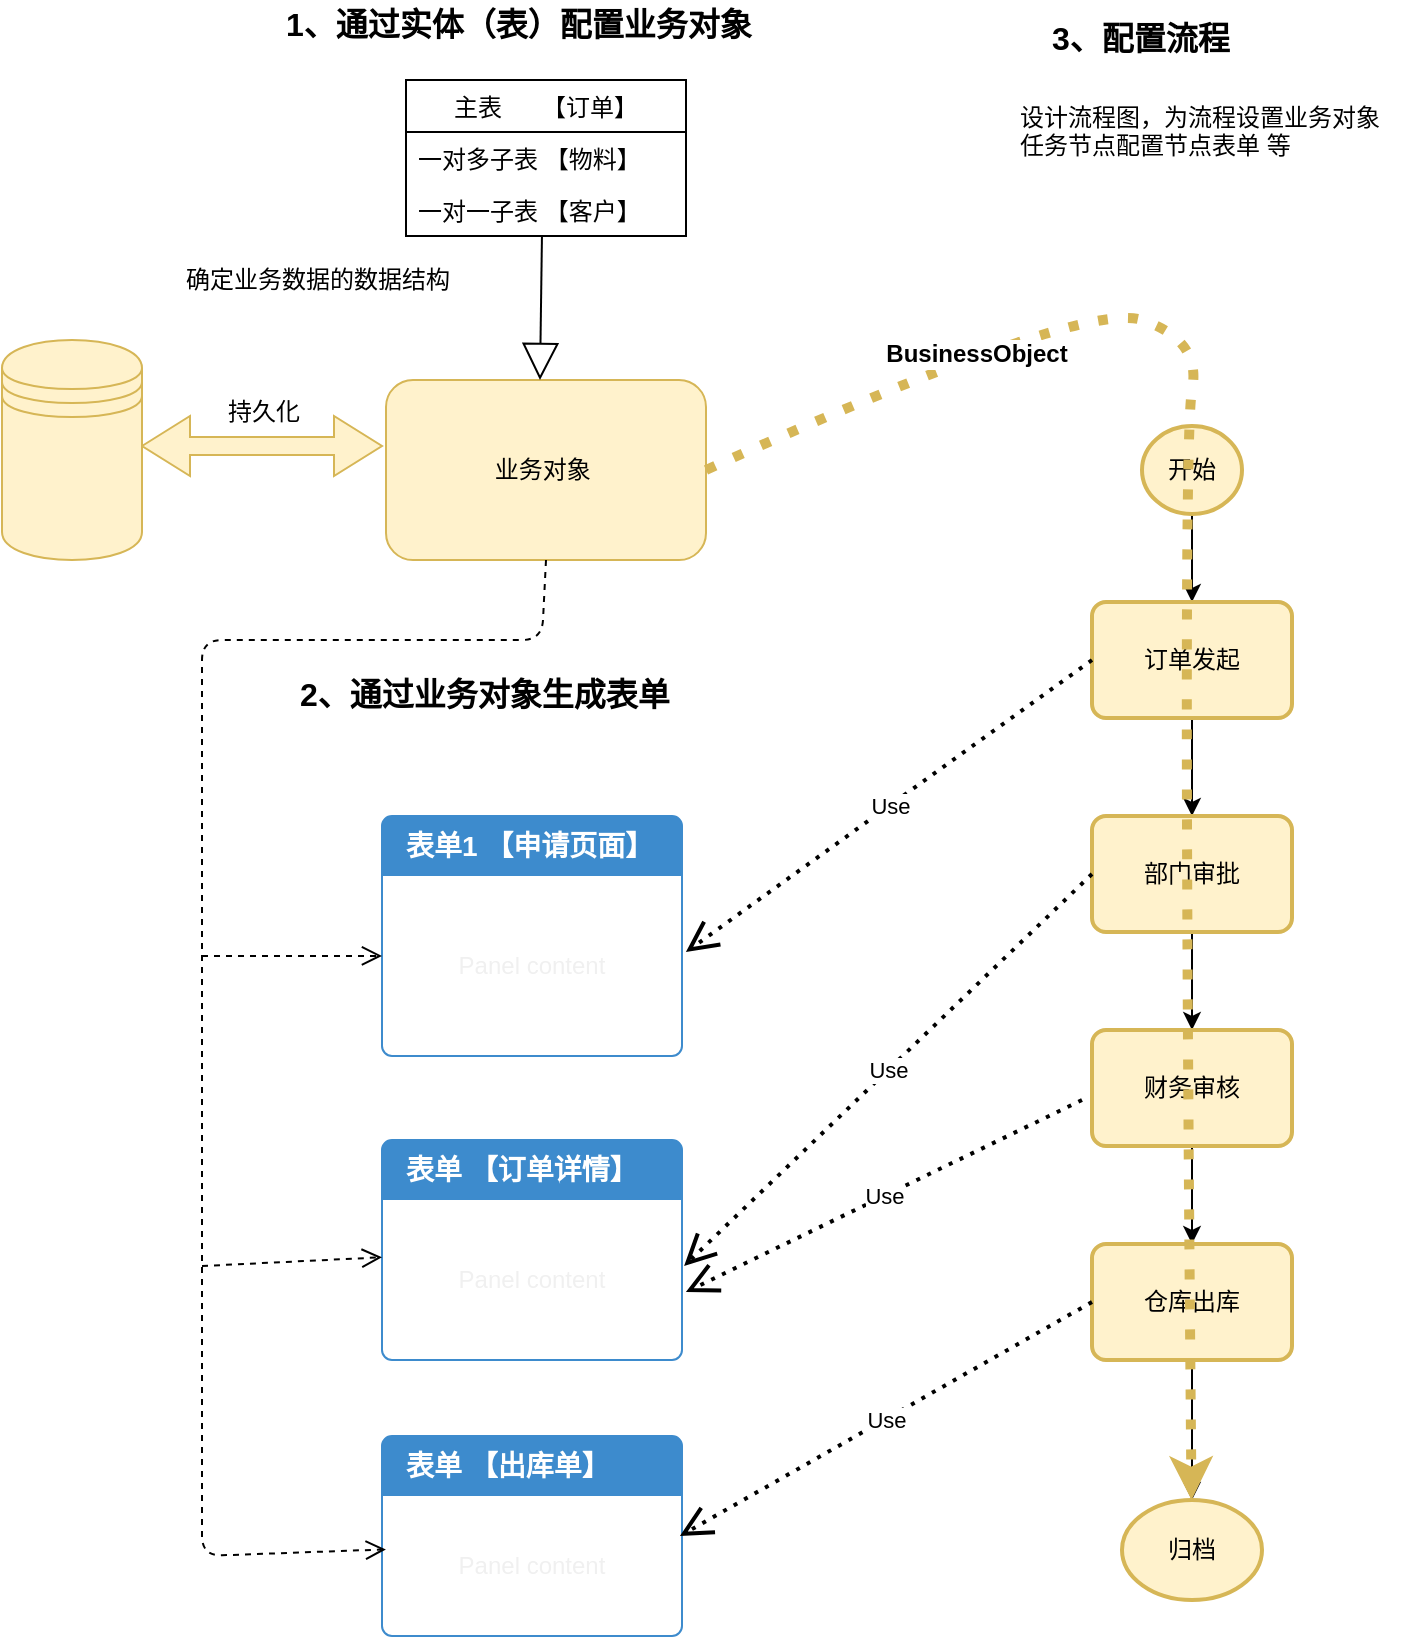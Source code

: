 <mxfile version="11.0.8" type="github"><diagram id="L7AmGdbM5a0eF8O18IkO" name="第 1 页"><mxGraphModel dx="1422" dy="764" grid="1" gridSize="10" guides="1" tooltips="1" connect="1" arrows="1" fold="1" page="1" pageScale="1" pageWidth="827" pageHeight="1169" math="0" shadow="0"><root><mxCell id="0"/><mxCell id="1" parent="0"/><mxCell id="uHxRwa593Bf14waWoEn_-1" value="业务对象&amp;nbsp;" style="rounded=1;whiteSpace=wrap;html=1;fillColor=#fff2cc;strokeColor=#d6b656;" vertex="1" parent="1"><mxGeometry x="222" y="270" width="160" height="90" as="geometry"/></mxCell><mxCell id="uHxRwa593Bf14waWoEn_-3" value="" style="shape=doubleArrow;whiteSpace=wrap;html=1;fillColor=#fff2cc;strokeColor=#d6b656;" vertex="1" parent="1"><mxGeometry x="100" y="288" width="120" height="30" as="geometry"/></mxCell><mxCell id="uHxRwa593Bf14waWoEn_-14" value="Panel content" style="html=1;shadow=0;dashed=0;shape=mxgraph.bootstrap.rrect;align=center;rSize=5;strokeColor=#3D8BCD;fillColor=#ffffff;fontColor=#f0f0f0;spacingTop=30;whiteSpace=wrap;" vertex="1" parent="1"><mxGeometry x="220" y="488" width="150" height="120" as="geometry"/></mxCell><mxCell id="uHxRwa593Bf14waWoEn_-15" value="表单1 【申请页面】" style="html=1;shadow=0;dashed=0;shape=mxgraph.bootstrap.topButton;rSize=5;strokeColor=none;fillColor=#3D8BCD;fontColor=#ffffff;fontSize=14;fontStyle=1;align=left;spacingLeft=10;whiteSpace=wrap;resizeWidth=1;" vertex="1" parent="uHxRwa593Bf14waWoEn_-14"><mxGeometry width="150" height="30" relative="1" as="geometry"/></mxCell><mxCell id="uHxRwa593Bf14waWoEn_-16" value="Panel content" style="html=1;shadow=0;dashed=0;shape=mxgraph.bootstrap.rrect;align=center;rSize=5;strokeColor=#3D8BCD;fillColor=#ffffff;fontColor=#f0f0f0;spacingTop=30;whiteSpace=wrap;" vertex="1" parent="1"><mxGeometry x="220" y="650" width="150" height="110" as="geometry"/></mxCell><mxCell id="uHxRwa593Bf14waWoEn_-17" value="表单 【订单详情】" style="html=1;shadow=0;dashed=0;shape=mxgraph.bootstrap.topButton;rSize=5;strokeColor=none;fillColor=#3D8BCD;fontColor=#ffffff;fontSize=14;fontStyle=1;align=left;spacingLeft=10;whiteSpace=wrap;resizeWidth=1;" vertex="1" parent="uHxRwa593Bf14waWoEn_-16"><mxGeometry width="150" height="30" relative="1" as="geometry"/></mxCell><mxCell id="uHxRwa593Bf14waWoEn_-18" value="Panel content" style="html=1;shadow=0;dashed=0;shape=mxgraph.bootstrap.rrect;align=center;rSize=5;strokeColor=#3D8BCD;fillColor=#ffffff;fontColor=#f0f0f0;spacingTop=30;whiteSpace=wrap;" vertex="1" parent="1"><mxGeometry x="220" y="798" width="150" height="100" as="geometry"/></mxCell><mxCell id="uHxRwa593Bf14waWoEn_-19" value="表单 【出库单】" style="html=1;shadow=0;dashed=0;shape=mxgraph.bootstrap.topButton;rSize=5;strokeColor=none;fillColor=#3D8BCD;fontColor=#ffffff;fontSize=14;fontStyle=1;align=left;spacingLeft=10;whiteSpace=wrap;resizeWidth=1;" vertex="1" parent="uHxRwa593Bf14waWoEn_-18"><mxGeometry width="150" height="30" relative="1" as="geometry"/></mxCell><mxCell id="uHxRwa593Bf14waWoEn_-22" value="" style="html=1;verticalAlign=bottom;endArrow=open;dashed=1;endSize=8;exitX=0.5;exitY=1;exitDx=0;exitDy=0;entryX=0.013;entryY=0.567;entryDx=0;entryDy=0;entryPerimeter=0;" edge="1" parent="1" source="uHxRwa593Bf14waWoEn_-1" target="uHxRwa593Bf14waWoEn_-18"><mxGeometry relative="1" as="geometry"><mxPoint x="150" y="548" as="sourcePoint"/><mxPoint x="130" y="848" as="targetPoint"/><Array as="points"><mxPoint x="300" y="400"/><mxPoint x="130" y="400"/><mxPoint x="130" y="858"/></Array></mxGeometry></mxCell><mxCell id="uHxRwa593Bf14waWoEn_-25" value="" style="html=1;verticalAlign=bottom;endArrow=open;dashed=1;endSize=8;entryX=0;entryY=0.583;entryDx=0;entryDy=0;entryPerimeter=0;" edge="1" parent="1" target="uHxRwa593Bf14waWoEn_-14"><mxGeometry x="0.25" y="-60" relative="1" as="geometry"><mxPoint x="130" y="558" as="sourcePoint"/><mxPoint x="40" y="588" as="targetPoint"/><mxPoint as="offset"/></mxGeometry></mxCell><mxCell id="uHxRwa593Bf14waWoEn_-27" value="" style="html=1;verticalAlign=bottom;endArrow=open;dashed=1;endSize=8;" edge="1" parent="1" target="uHxRwa593Bf14waWoEn_-16"><mxGeometry x="0.25" y="-60" relative="1" as="geometry"><mxPoint x="130" y="713" as="sourcePoint"/><mxPoint x="230" y="537.96" as="targetPoint"/><mxPoint as="offset"/></mxGeometry></mxCell><mxCell id="uHxRwa593Bf14waWoEn_-29" value="&lt;b&gt;&lt;font style=&quot;font-size: 16px&quot;&gt;2、通过业务对象生成表单&lt;/font&gt;&lt;/b&gt;" style="text;html=1;resizable=0;points=[];autosize=1;align=left;verticalAlign=top;spacingTop=-4;" vertex="1" parent="1"><mxGeometry x="177" y="415" width="200" height="20" as="geometry"/></mxCell><mxCell id="uHxRwa593Bf14waWoEn_-38" value="&lt;b&gt;&lt;font style=&quot;font-size: 16px&quot;&gt;1、通过实体（表）配置业务对象&lt;/font&gt;&lt;/b&gt;" style="text;html=1;resizable=0;points=[];autosize=1;align=left;verticalAlign=top;spacingTop=-4;" vertex="1" parent="1"><mxGeometry x="170" y="80" width="250" height="20" as="geometry"/></mxCell><mxCell id="uHxRwa593Bf14waWoEn_-43" value="" style="shape=datastore;whiteSpace=wrap;html=1;align=center;fillColor=#fff2cc;strokeColor=#d6b656;" vertex="1" parent="1"><mxGeometry x="30" y="250" width="70" height="110" as="geometry"/></mxCell><mxCell id="uHxRwa593Bf14waWoEn_-51" value="主表      【订单】" style="swimlane;fontStyle=0;childLayout=stackLayout;horizontal=1;startSize=26;fillColor=none;horizontalStack=0;resizeParent=1;resizeParentMax=0;resizeLast=0;collapsible=1;marginBottom=0;align=center;" vertex="1" parent="1"><mxGeometry x="232" y="120" width="140" height="78" as="geometry"/></mxCell><mxCell id="uHxRwa593Bf14waWoEn_-52" value="一对多子表 【物料】" style="text;strokeColor=none;fillColor=none;align=left;verticalAlign=top;spacingLeft=4;spacingRight=4;overflow=hidden;rotatable=0;points=[[0,0.5],[1,0.5]];portConstraint=eastwest;" vertex="1" parent="uHxRwa593Bf14waWoEn_-51"><mxGeometry y="26" width="140" height="26" as="geometry"/></mxCell><mxCell id="uHxRwa593Bf14waWoEn_-53" value="一对一子表 【客户】" style="text;strokeColor=none;fillColor=none;align=left;verticalAlign=top;spacingLeft=4;spacingRight=4;overflow=hidden;rotatable=0;points=[[0,0.5],[1,0.5]];portConstraint=eastwest;" vertex="1" parent="uHxRwa593Bf14waWoEn_-51"><mxGeometry y="52" width="140" height="26" as="geometry"/></mxCell><mxCell id="uHxRwa593Bf14waWoEn_-56" value="" style="endArrow=block;endSize=16;endFill=0;html=1;exitX=0.507;exitY=1;exitDx=0;exitDy=0;exitPerimeter=0;entryX=0.5;entryY=0;entryDx=0;entryDy=0;" edge="1" parent="1"><mxGeometry width="160" relative="1" as="geometry"><mxPoint x="299.98" y="198" as="sourcePoint"/><mxPoint x="299" y="270" as="targetPoint"/><Array as="points"/></mxGeometry></mxCell><mxCell id="uHxRwa593Bf14waWoEn_-71" style="edgeStyle=orthogonalEdgeStyle;rounded=0;orthogonalLoop=1;jettySize=auto;html=1;entryX=0.5;entryY=0;entryDx=0;entryDy=0;" edge="1" parent="1" source="uHxRwa593Bf14waWoEn_-59" target="uHxRwa593Bf14waWoEn_-62"><mxGeometry relative="1" as="geometry"/></mxCell><mxCell id="uHxRwa593Bf14waWoEn_-59" value="开始" style="strokeWidth=2;html=1;shape=mxgraph.flowchart.start_2;whiteSpace=wrap;align=center;fillColor=#fff2cc;strokeColor=#d6b656;" vertex="1" parent="1"><mxGeometry x="600" y="293" width="50" height="44" as="geometry"/></mxCell><mxCell id="uHxRwa593Bf14waWoEn_-64" value="" style="edgeStyle=orthogonalEdgeStyle;rounded=0;orthogonalLoop=1;jettySize=auto;html=1;" edge="1" parent="1" source="uHxRwa593Bf14waWoEn_-62" target="uHxRwa593Bf14waWoEn_-63"><mxGeometry relative="1" as="geometry"/></mxCell><mxCell id="uHxRwa593Bf14waWoEn_-62" value="订单发起" style="rounded=1;whiteSpace=wrap;html=1;absoluteArcSize=1;arcSize=14;strokeWidth=2;align=center;fillColor=#fff2cc;strokeColor=#d6b656;" vertex="1" parent="1"><mxGeometry x="575" y="381" width="100" height="58" as="geometry"/></mxCell><mxCell id="uHxRwa593Bf14waWoEn_-66" value="" style="edgeStyle=orthogonalEdgeStyle;rounded=0;orthogonalLoop=1;jettySize=auto;html=1;" edge="1" parent="1" source="uHxRwa593Bf14waWoEn_-63" target="uHxRwa593Bf14waWoEn_-65"><mxGeometry relative="1" as="geometry"/></mxCell><mxCell id="uHxRwa593Bf14waWoEn_-63" value="部门审批" style="rounded=1;whiteSpace=wrap;html=1;absoluteArcSize=1;arcSize=14;strokeWidth=2;align=center;fillColor=#fff2cc;strokeColor=#d6b656;" vertex="1" parent="1"><mxGeometry x="575" y="488" width="100" height="58" as="geometry"/></mxCell><mxCell id="uHxRwa593Bf14waWoEn_-68" value="" style="edgeStyle=orthogonalEdgeStyle;rounded=0;orthogonalLoop=1;jettySize=auto;html=1;" edge="1" parent="1" source="uHxRwa593Bf14waWoEn_-65" target="uHxRwa593Bf14waWoEn_-67"><mxGeometry relative="1" as="geometry"/></mxCell><mxCell id="uHxRwa593Bf14waWoEn_-65" value="财务审核" style="rounded=1;whiteSpace=wrap;html=1;absoluteArcSize=1;arcSize=14;strokeWidth=2;align=center;fillColor=#fff2cc;strokeColor=#d6b656;" vertex="1" parent="1"><mxGeometry x="575" y="595" width="100" height="58" as="geometry"/></mxCell><mxCell id="uHxRwa593Bf14waWoEn_-70" style="edgeStyle=orthogonalEdgeStyle;rounded=0;orthogonalLoop=1;jettySize=auto;html=1;entryX=0.5;entryY=0;entryDx=0;entryDy=0;entryPerimeter=0;" edge="1" parent="1" source="uHxRwa593Bf14waWoEn_-67" target="uHxRwa593Bf14waWoEn_-69"><mxGeometry relative="1" as="geometry"/></mxCell><mxCell id="uHxRwa593Bf14waWoEn_-67" value="仓库出库" style="rounded=1;whiteSpace=wrap;html=1;absoluteArcSize=1;arcSize=14;strokeWidth=2;align=center;fillColor=#fff2cc;strokeColor=#d6b656;" vertex="1" parent="1"><mxGeometry x="575" y="702" width="100" height="58" as="geometry"/></mxCell><mxCell id="uHxRwa593Bf14waWoEn_-69" value="归档" style="strokeWidth=2;html=1;shape=mxgraph.flowchart.start_1;whiteSpace=wrap;align=center;fillColor=#fff2cc;strokeColor=#d6b656;" vertex="1" parent="1"><mxGeometry x="590" y="830" width="70" height="50" as="geometry"/></mxCell><mxCell id="uHxRwa593Bf14waWoEn_-72" value="" style="curved=1;endArrow=classic;html=1;exitX=1;exitY=0.5;exitDx=0;exitDy=0;dashed=1;dashPattern=1 2;fillColor=#fff2cc;strokeColor=#d6b656;strokeWidth=5;" edge="1" parent="1" source="uHxRwa593Bf14waWoEn_-1" target="uHxRwa593Bf14waWoEn_-69"><mxGeometry width="50" height="50" relative="1" as="geometry"><mxPoint x="450" y="370" as="sourcePoint"/><mxPoint x="710" y="850" as="targetPoint"/><Array as="points"><mxPoint x="570" y="230"/><mxPoint x="630" y="250"/><mxPoint x="620" y="300"/></Array></mxGeometry></mxCell><mxCell id="uHxRwa593Bf14waWoEn_-80" value="&lt;b&gt;BusinessObject&lt;/b&gt;" style="text;html=1;resizable=0;points=[];align=center;verticalAlign=middle;labelBackgroundColor=#ffffff;" vertex="1" connectable="0" parent="uHxRwa593Bf14waWoEn_-72"><mxGeometry x="-0.654" y="-2" relative="1" as="geometry"><mxPoint as="offset"/></mxGeometry></mxCell><mxCell id="uHxRwa593Bf14waWoEn_-74" value="Use" style="endArrow=open;endSize=12;dashed=1;html=1;dashPattern=1 2;strokeWidth=2;exitX=0;exitY=0.5;exitDx=0;exitDy=0;entryX=1.013;entryY=0.567;entryDx=0;entryDy=0;entryPerimeter=0;" edge="1" parent="1" source="uHxRwa593Bf14waWoEn_-62" target="uHxRwa593Bf14waWoEn_-14"><mxGeometry width="160" relative="1" as="geometry"><mxPoint x="-250" y="770" as="sourcePoint"/><mxPoint x="-90" y="770" as="targetPoint"/></mxGeometry></mxCell><mxCell id="uHxRwa593Bf14waWoEn_-77" value="Use" style="endArrow=open;endSize=12;dashed=1;html=1;dashPattern=1 2;strokeWidth=2;exitX=0;exitY=0.5;exitDx=0;exitDy=0;entryX=1.007;entryY=0.573;entryDx=0;entryDy=0;entryPerimeter=0;" edge="1" parent="1" source="uHxRwa593Bf14waWoEn_-63" target="uHxRwa593Bf14waWoEn_-16"><mxGeometry width="160" relative="1" as="geometry"><mxPoint x="585" y="420" as="sourcePoint"/><mxPoint x="381.95" y="566.04" as="targetPoint"/></mxGeometry></mxCell><mxCell id="uHxRwa593Bf14waWoEn_-78" value="Use" style="endArrow=open;endSize=12;dashed=1;html=1;dashPattern=1 2;strokeWidth=2;entryX=1.013;entryY=0.691;entryDx=0;entryDy=0;entryPerimeter=0;" edge="1" parent="1" target="uHxRwa593Bf14waWoEn_-16"><mxGeometry width="160" relative="1" as="geometry"><mxPoint x="570" y="630" as="sourcePoint"/><mxPoint x="381.05" y="731.03" as="targetPoint"/></mxGeometry></mxCell><mxCell id="uHxRwa593Bf14waWoEn_-79" value="Use" style="endArrow=open;endSize=12;dashed=1;html=1;dashPattern=1 2;strokeWidth=2;entryX=0.993;entryY=0.5;entryDx=0;entryDy=0;entryPerimeter=0;exitX=0;exitY=0.5;exitDx=0;exitDy=0;" edge="1" parent="1" source="uHxRwa593Bf14waWoEn_-67" target="uHxRwa593Bf14waWoEn_-18"><mxGeometry width="160" relative="1" as="geometry"><mxPoint x="580" y="640" as="sourcePoint"/><mxPoint x="381.95" y="744.01" as="targetPoint"/></mxGeometry></mxCell><mxCell id="uHxRwa593Bf14waWoEn_-81" value="&lt;b&gt;&lt;font style=&quot;font-size: 16px&quot;&gt;3、配置流程&lt;/font&gt;&lt;/b&gt;" style="text;html=1;resizable=0;points=[];autosize=1;align=left;verticalAlign=top;spacingTop=-4;" vertex="1" parent="1"><mxGeometry x="553" y="87" width="100" height="20" as="geometry"/></mxCell><mxCell id="uHxRwa593Bf14waWoEn_-82" value="设计流程图，为流程设置业务对象&lt;br&gt;任务节点配置节点表单 等" style="text;html=1;resizable=0;points=[];autosize=1;align=left;verticalAlign=top;spacingTop=-4;" vertex="1" parent="1"><mxGeometry x="537" y="129" width="200" height="30" as="geometry"/></mxCell><mxCell id="uHxRwa593Bf14waWoEn_-83" value="确定业务数据的数据结构" style="text;html=1;resizable=0;points=[];autosize=1;align=left;verticalAlign=top;spacingTop=-4;" vertex="1" parent="1"><mxGeometry x="120" y="210" width="150" height="20" as="geometry"/></mxCell><mxCell id="uHxRwa593Bf14waWoEn_-84" value="持久化" style="text;html=1;resizable=0;points=[];autosize=1;align=left;verticalAlign=top;spacingTop=-4;" vertex="1" parent="1"><mxGeometry x="141" y="276" width="50" height="20" as="geometry"/></mxCell></root></mxGraphModel></diagram></mxfile>